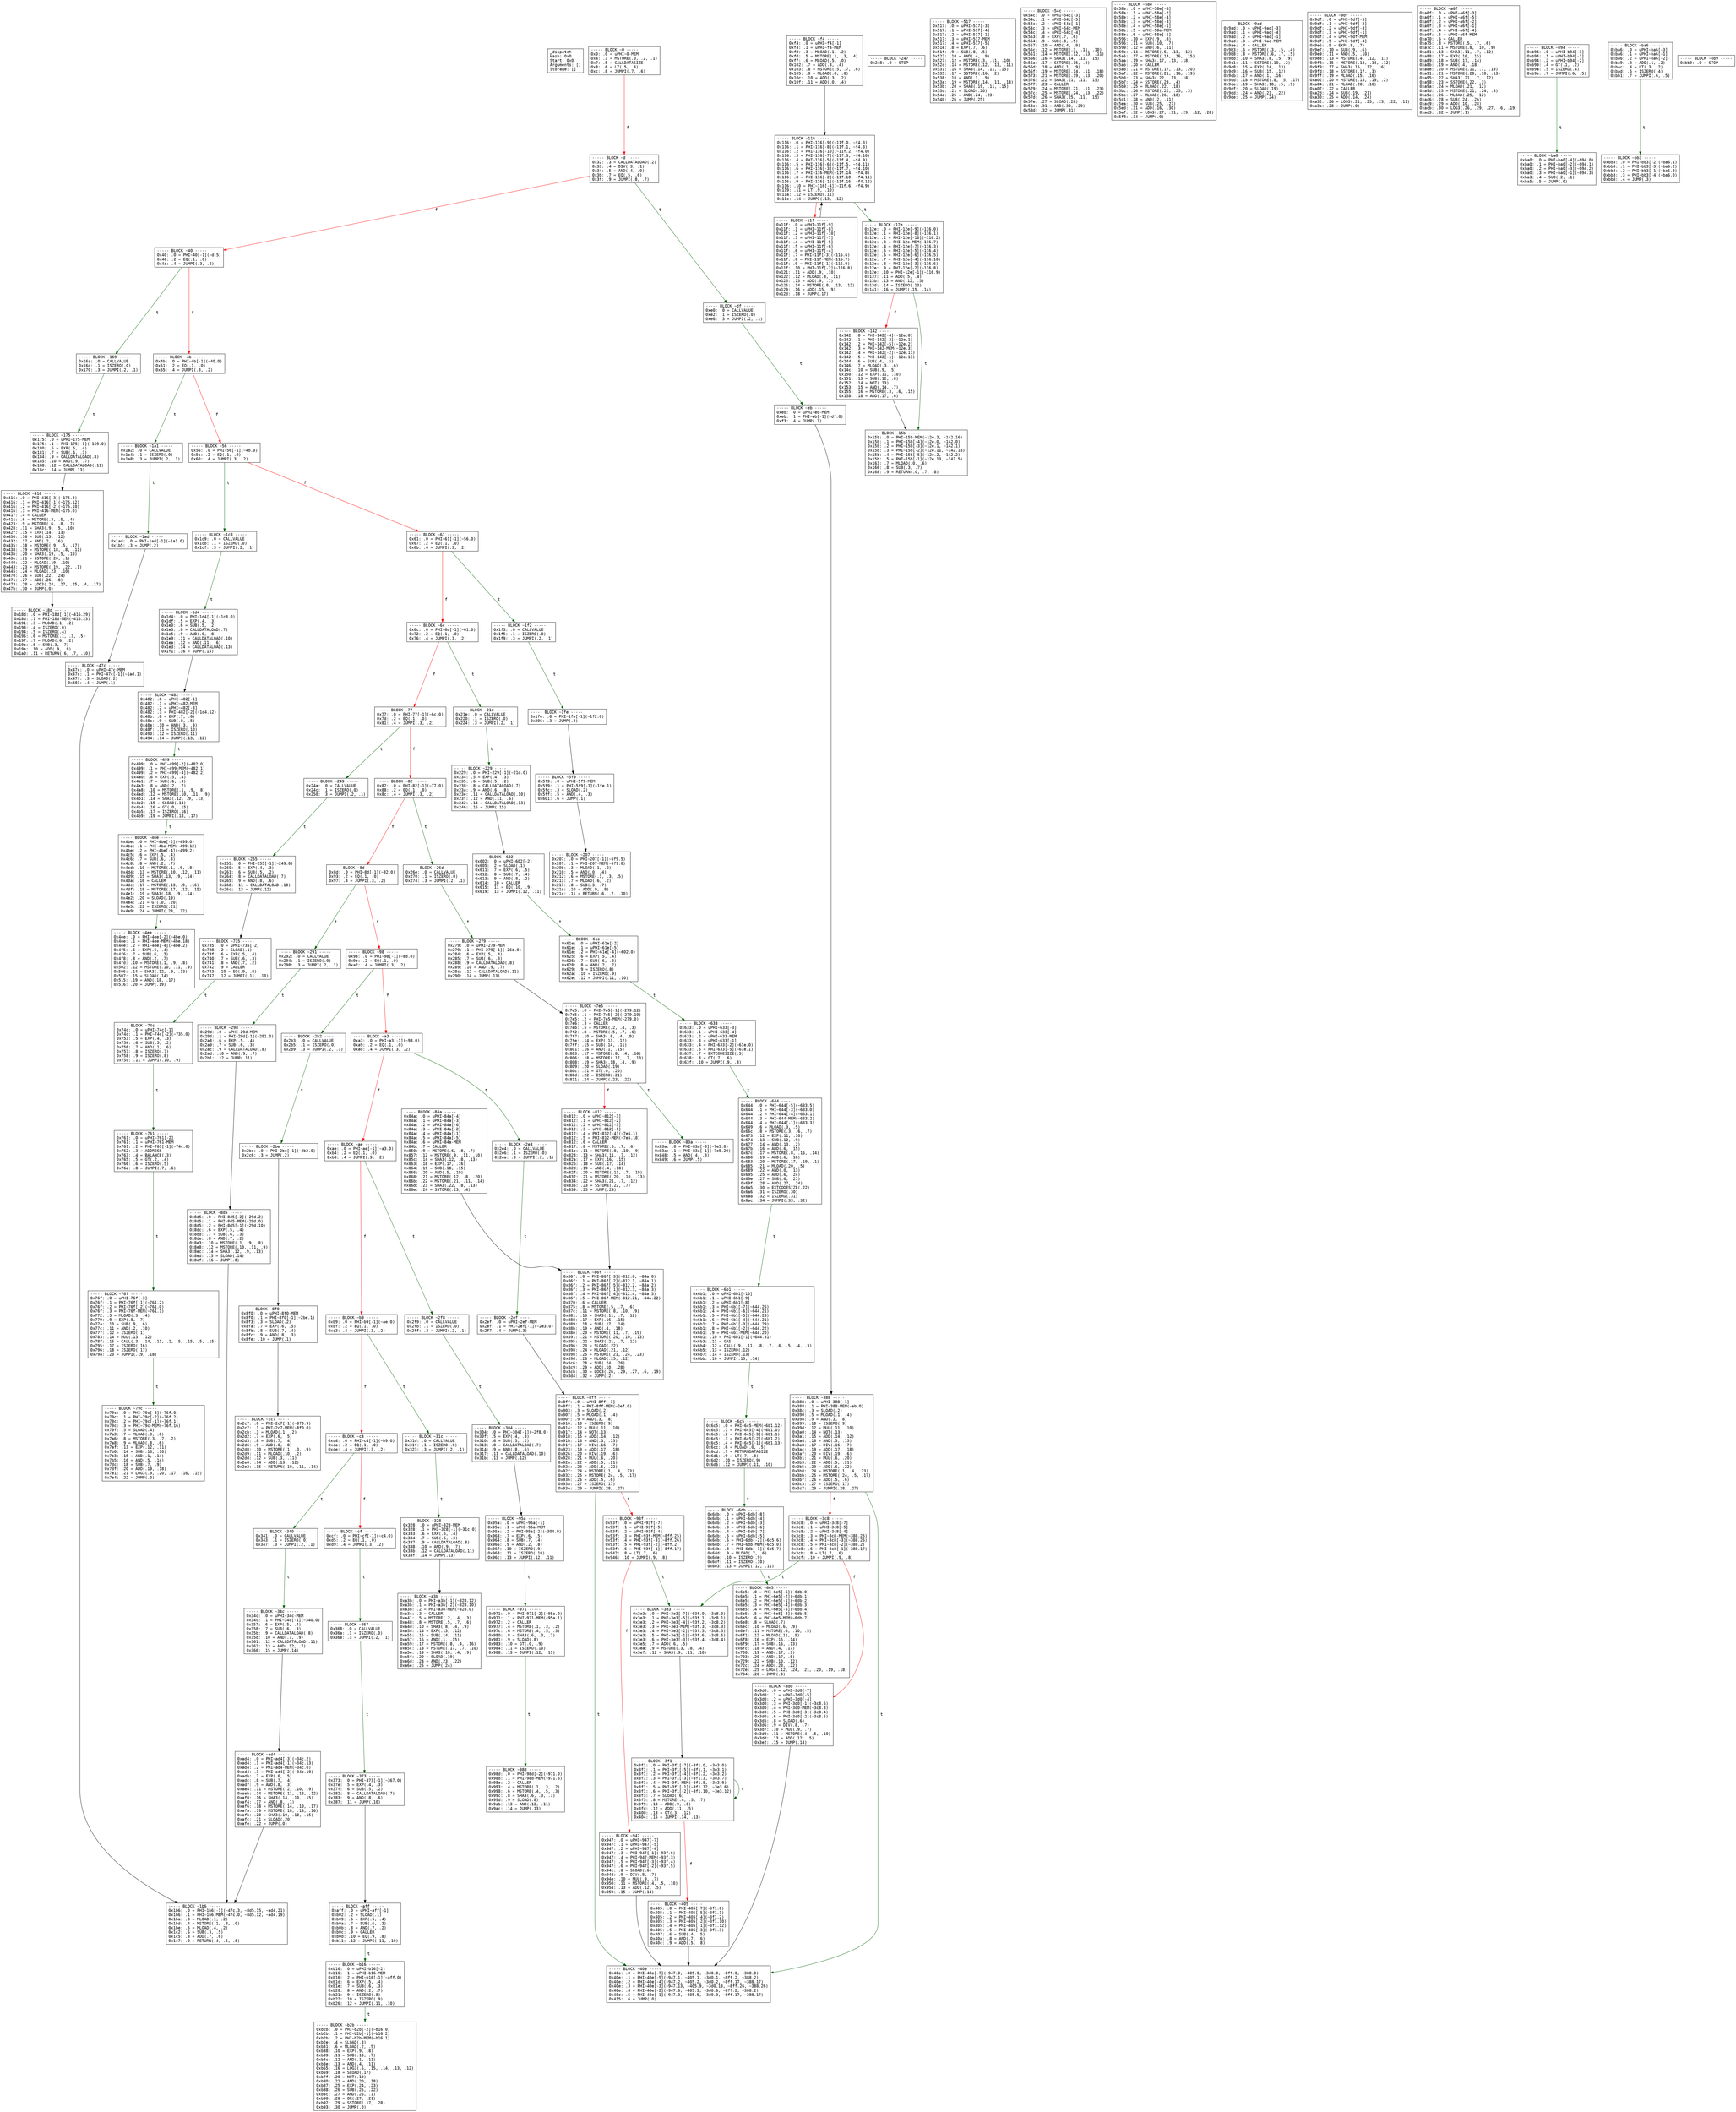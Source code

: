 
digraph G {
graph [fontname = "consolas"];
node  [fontname = "consolas"];
edge  [fontname = "consolas"];
ff [label="{_dispatch\lHash: 0x0\lStart: 0x0\lArguments: []\lStorage: []\l}", shape="record"];
block_0 [label="----- BLOCK ~0 -----\l0x0: .0 = uPHI~0-MEM\l0x4: .3 = MSTORE(.0, .2, .1)\l0x7: .5 = CALLDATASIZE\l0x8: .6 = LT(.5, .4)\l0xc: .8 = JUMPI(.7, .6)\l", shape="record"];
block_d [label="----- BLOCK ~d -----\l0x32: .3 = CALLDATALOAD(.2)\l0x33: .4 = DIV(.3, .1)\l0x34: .5 = AND(.4, .0)\l0x3b: .7 = EQ(.5, .6)\l0x3f: .9 = JUMPI(.8, .7)\l", shape="record"];
block_40 [label="----- BLOCK ~40 -----\l0x40: .0 = PHI~40[-1](~d.5)\l0x46: .2 = EQ(.1, .0)\l0x4a: .4 = JUMPI(.3, .2)\l", shape="record"];
block_4b [label="----- BLOCK ~4b -----\l0x4b: .0 = PHI~4b[-1](~40.0)\l0x51: .2 = EQ(.1, .0)\l0x55: .4 = JUMPI(.3, .2)\l", shape="record"];
block_56 [label="----- BLOCK ~56 -----\l0x56: .0 = PHI~56[-1](~4b.0)\l0x5c: .2 = EQ(.1, .0)\l0x60: .4 = JUMPI(.3, .2)\l", shape="record"];
block_61 [label="----- BLOCK ~61 -----\l0x61: .0 = PHI~61[-1](~56.0)\l0x67: .2 = EQ(.1, .0)\l0x6b: .4 = JUMPI(.3, .2)\l", shape="record"];
block_6c [label="----- BLOCK ~6c -----\l0x6c: .0 = PHI~6c[-1](~61.0)\l0x72: .2 = EQ(.1, .0)\l0x76: .4 = JUMPI(.3, .2)\l", shape="record"];
block_77 [label="----- BLOCK ~77 -----\l0x77: .0 = PHI~77[-1](~6c.0)\l0x7d: .2 = EQ(.1, .0)\l0x81: .4 = JUMPI(.3, .2)\l", shape="record"];
block_82 [label="----- BLOCK ~82 -----\l0x82: .0 = PHI~82[-1](~77.0)\l0x88: .2 = EQ(.1, .0)\l0x8c: .4 = JUMPI(.3, .2)\l", shape="record"];
block_8d [label="----- BLOCK ~8d -----\l0x8d: .0 = PHI~8d[-1](~82.0)\l0x93: .2 = EQ(.1, .0)\l0x97: .4 = JUMPI(.3, .2)\l", shape="record"];
block_98 [label="----- BLOCK ~98 -----\l0x98: .0 = PHI~98[-1](~8d.0)\l0x9e: .2 = EQ(.1, .0)\l0xa2: .4 = JUMPI(.3, .2)\l", shape="record"];
block_a3 [label="----- BLOCK ~a3 -----\l0xa3: .0 = PHI~a3[-1](~98.0)\l0xa9: .2 = EQ(.1, .0)\l0xad: .4 = JUMPI(.3, .2)\l", shape="record"];
block_ae [label="----- BLOCK ~ae -----\l0xae: .0 = PHI~ae[-1](~a3.0)\l0xb4: .2 = EQ(.1, .0)\l0xb8: .4 = JUMPI(.3, .2)\l", shape="record"];
block_b9 [label="----- BLOCK ~b9 -----\l0xb9: .0 = PHI~b9[-1](~ae.0)\l0xbf: .2 = EQ(.1, .0)\l0xc3: .4 = JUMPI(.3, .2)\l", shape="record"];
block_c4 [label="----- BLOCK ~c4 -----\l0xc4: .0 = PHI~c4[-1](~b9.0)\l0xca: .2 = EQ(.1, .0)\l0xce: .4 = JUMPI(.3, .2)\l", shape="record"];
block_cf [label="----- BLOCK ~cf -----\l0xcf: .0 = PHI~cf[-1](~c4.0)\l0xd5: .2 = EQ(.1, .0)\l0xd9: .4 = JUMPI(.3, .2)\l", shape="record"];
block_df [label="----- BLOCK ~df -----\l0xe0: .0 = CALLVALUE\l0xe2: .1 = ISZERO(.0)\l0xe6: .3 = JUMPI(.2, .1)\l", shape="record"];
block_eb [label="----- BLOCK ~eb -----\l0xeb: .0 = uPHI~eb-MEM\l0xeb: .1 = PHI~eb[-1](~df.0)\l0xf3: .4 = JUMP(.3)\l", shape="record"];
block_f4 [label="----- BLOCK ~f4 -----\l0xf4: .0 = uPHI~f4[-1]\l0xf4: .1 = uPHI~f4-MEM\l0xf8: .3 = MLOAD(.1, .2)\l0xfd: .5 = MSTORE(.1, .3, .4)\l0xff: .6 = MLOAD(.5, .0)\l0x102: .7 = ADD(.3, .4)\l0x103: .8 = MSTORE(.5, .7, .6)\l0x105: .9 = MLOAD(.8, .0)\l0x10c: .10 = ADD(.3, .2)\l0x10f: .11 = ADD(.0, .4)\l", shape="record"];
block_116 [label="----- BLOCK ~116 -----\l0x116: .0 = PHI~116[-9](~11f.0, ~f4.3)\l0x116: .1 = PHI~116[-8](~11f.1, ~f4.3)\l0x116: .2 = PHI~116[-10](~11f.2, ~f4.0)\l0x116: .3 = PHI~116[-7](~11f.3, ~f4.10)\l0x116: .4 = PHI~116[-5](~11f.4, ~f4.9)\l0x116: .5 = PHI~116[-6](~11f.5, ~f4.11)\l0x116: .6 = PHI~116[-3](~11f.7, ~f4.10)\l0x116: .7 = PHI~116-MEM(~11f.14, ~f4.8)\l0x116: .8 = PHI~116[-2](~11f.10, ~f4.11)\l0x116: .9 = PHI~116[-1](~11f.16, ~f4.12)\l0x116: .10 = PHI~116[-4](~11f.6, ~f4.9)\l0x119: .11 = LT(.9, .10)\l0x11a: .12 = ISZERO(.11)\l0x11e: .14 = JUMPI(.13, .12)\l", shape="record"];
block_11f [label="----- BLOCK ~11f -----\l0x11f: .0 = uPHI~11f[-9]\l0x11f: .1 = uPHI~11f[-8]\l0x11f: .2 = uPHI~11f[-10]\l0x11f: .3 = uPHI~11f[-7]\l0x11f: .4 = uPHI~11f[-5]\l0x11f: .5 = uPHI~11f[-6]\l0x11f: .6 = uPHI~11f[-4]\l0x11f: .7 = PHI~11f[-3](~116.6)\l0x11f: .8 = PHI~11f-MEM(~116.7)\l0x11f: .9 = PHI~11f[-1](~116.9)\l0x11f: .10 = PHI~11f[-2](~116.8)\l0x121: .11 = ADD(.9, .10)\l0x122: .12 = MLOAD(.8, .11)\l0x125: .13 = ADD(.9, .7)\l0x126: .14 = MSTORE(.8, .13, .12)\l0x129: .16 = ADD(.15, .9)\l0x12d: .18 = JUMP(.17)\l", shape="record"];
block_12e [label="----- BLOCK ~12e -----\l0x12e: .0 = PHI~12e[-9](~116.0)\l0x12e: .1 = PHI~12e[-8](~116.1)\l0x12e: .2 = PHI~12e[-10](~116.2)\l0x12e: .3 = PHI~12e-MEM(~116.7)\l0x12e: .4 = PHI~12e[-7](~116.3)\l0x12e: .5 = PHI~12e[-5](~116.4)\l0x12e: .6 = PHI~12e[-6](~116.5)\l0x12e: .7 = PHI~12e[-4](~116.10)\l0x12e: .8 = PHI~12e[-3](~116.6)\l0x12e: .9 = PHI~12e[-2](~116.8)\l0x12e: .10 = PHI~12e[-1](~116.9)\l0x137: .11 = ADD(.5, .4)\l0x13b: .13 = AND(.12, .5)\l0x13d: .14 = ISZERO(.13)\l0x141: .16 = JUMPI(.15, .14)\l", shape="record"];
block_142 [label="----- BLOCK ~142 -----\l0x142: .0 = PHI~142[-4](~12e.0)\l0x142: .1 = PHI~142[-3](~12e.1)\l0x142: .2 = PHI~142[-5](~12e.2)\l0x142: .3 = PHI~142-MEM(~12e.3)\l0x142: .4 = PHI~142[-2](~12e.11)\l0x142: .5 = PHI~142[-1](~12e.13)\l0x144: .6 = SUB(.4, .5)\l0x146: .7 = MLOAD(.3, .6)\l0x14c: .10 = SUB(.9, .5)\l0x150: .12 = EXP(.11, .10)\l0x151: .13 = SUB(.12, .8)\l0x152: .14 = NOT(.13)\l0x153: .15 = AND(.14, .7)\l0x155: .16 = MSTORE(.3, .6, .15)\l0x158: .18 = ADD(.17, .6)\l", shape="record"];
block_15b [label="----- BLOCK ~15b -----\l0x15b: .0 = PHI~15b-MEM(~12e.3, ~142.16)\l0x15b: .1 = PHI~15b[-4](~12e.0, ~142.0)\l0x15b: .2 = PHI~15b[-3](~12e.1, ~142.1)\l0x15b: .3 = PHI~15b[-2](~12e.11, ~142.18)\l0x15b: .4 = PHI~15b[-5](~12e.2, ~142.2)\l0x15b: .5 = PHI~15b[-1](~12e.13, ~142.5)\l0x163: .7 = MLOAD(.0, .6)\l0x166: .8 = SUB(.3, .7)\l0x168: .9 = RETURN(.0, .7, .8)\l", shape="record"];
block_169 [label="----- BLOCK ~169 -----\l0x16a: .0 = CALLVALUE\l0x16c: .1 = ISZERO(.0)\l0x170: .3 = JUMPI(.2, .1)\l", shape="record"];
block_175 [label="----- BLOCK ~175 -----\l0x175: .0 = uPHI~175-MEM\l0x175: .1 = PHI~175[-1](~169.0)\l0x180: .6 = EXP(.5, .4)\l0x181: .7 = SUB(.6, .3)\l0x184: .9 = CALLDATALOAD(.8)\l0x185: .10 = AND(.9, .7)\l0x188: .12 = CALLDATALOAD(.11)\l0x18c: .14 = JUMP(.13)\l", shape="record"];
block_18d [label="----- BLOCK ~18d -----\l0x18d: .0 = PHI~18d[-1](~416.29)\l0x18d: .1 = PHI~18d-MEM(~416.23)\l0x191: .3 = MLOAD(.1, .2)\l0x193: .4 = ISZERO(.0)\l0x194: .5 = ISZERO(.4)\l0x196: .6 = MSTORE(.1, .3, .5)\l0x197: .7 = MLOAD(.6, .2)\l0x19b: .8 = SUB(.3, .7)\l0x19e: .10 = ADD(.9, .8)\l0x1a0: .11 = RETURN(.6, .7, .10)\l", shape="record"];
block_1a1 [label="----- BLOCK ~1a1 -----\l0x1a2: .0 = CALLVALUE\l0x1a4: .1 = ISZERO(.0)\l0x1a8: .3 = JUMPI(.2, .1)\l", shape="record"];
block_1ad [label="----- BLOCK ~1ad -----\l0x1ad: .0 = PHI~1ad[-1](~1a1.0)\l0x1b5: .3 = JUMP(.2)\l", shape="record"];
block_1b6 [label="----- BLOCK ~1b6 -----\l0x1b6: .0 = PHI~1b6[-1](~47c.3, ~8d5.15, ~ad4.21)\l0x1b6: .1 = PHI~1b6-MEM(~47c.0, ~8d5.12, ~ad4.19)\l0x1ba: .3 = MLOAD(.1, .2)\l0x1bd: .4 = MSTORE(.1, .3, .0)\l0x1be: .5 = MLOAD(.4, .2)\l0x1c2: .6 = SUB(.3, .5)\l0x1c5: .8 = ADD(.7, .6)\l0x1c7: .9 = RETURN(.4, .5, .8)\l", shape="record"];
block_1c8 [label="----- BLOCK ~1c8 -----\l0x1c9: .0 = CALLVALUE\l0x1cb: .1 = ISZERO(.0)\l0x1cf: .3 = JUMPI(.2, .1)\l", shape="record"];
block_1d4 [label="----- BLOCK ~1d4 -----\l0x1d4: .0 = PHI~1d4[-1](~1c8.0)\l0x1df: .5 = EXP(.4, .3)\l0x1e0: .6 = SUB(.5, .2)\l0x1e3: .8 = CALLDATALOAD(.7)\l0x1e5: .9 = AND(.6, .8)\l0x1e9: .11 = CALLDATALOAD(.10)\l0x1ea: .12 = AND(.11, .6)\l0x1ed: .14 = CALLDATALOAD(.13)\l0x1f1: .16 = JUMP(.15)\l", shape="record"];
block_1f2 [label="----- BLOCK ~1f2 -----\l0x1f3: .0 = CALLVALUE\l0x1f5: .1 = ISZERO(.0)\l0x1f9: .3 = JUMPI(.2, .1)\l", shape="record"];
block_1fe [label="----- BLOCK ~1fe -----\l0x1fe: .0 = PHI~1fe[-1](~1f2.0)\l0x206: .3 = JUMP(.2)\l", shape="record"];
block_207 [label="----- BLOCK ~207 -----\l0x207: .0 = PHI~207[-1](~5f9.5)\l0x207: .1 = PHI~207-MEM(~5f9.0)\l0x20b: .3 = MLOAD(.1, .2)\l0x210: .5 = AND(.0, .4)\l0x212: .6 = MSTORE(.1, .3, .5)\l0x213: .7 = MLOAD(.6, .2)\l0x217: .8 = SUB(.3, .7)\l0x21a: .10 = ADD(.9, .8)\l0x21c: .11 = RETURN(.6, .7, .10)\l", shape="record"];
block_21d [label="----- BLOCK ~21d -----\l0x21e: .0 = CALLVALUE\l0x220: .1 = ISZERO(.0)\l0x224: .3 = JUMPI(.2, .1)\l", shape="record"];
block_229 [label="----- BLOCK ~229 -----\l0x229: .0 = PHI~229[-1](~21d.0)\l0x234: .5 = EXP(.4, .3)\l0x235: .6 = SUB(.5, .2)\l0x238: .8 = CALLDATALOAD(.7)\l0x23a: .9 = AND(.6, .8)\l0x23e: .11 = CALLDATALOAD(.10)\l0x23f: .12 = AND(.11, .6)\l0x242: .14 = CALLDATALOAD(.13)\l0x246: .16 = JUMP(.15)\l", shape="record"];
block_247 [label="----- BLOCK ~247 -----\l0x248: .0 = STOP\l", shape="record"];
block_249 [label="----- BLOCK ~249 -----\l0x24a: .0 = CALLVALUE\l0x24c: .1 = ISZERO(.0)\l0x250: .3 = JUMPI(.2, .1)\l", shape="record"];
block_255 [label="----- BLOCK ~255 -----\l0x255: .0 = PHI~255[-1](~249.0)\l0x260: .5 = EXP(.4, .3)\l0x261: .6 = SUB(.5, .2)\l0x264: .8 = CALLDATALOAD(.7)\l0x265: .9 = AND(.8, .6)\l0x268: .11 = CALLDATALOAD(.10)\l0x26c: .13 = JUMP(.12)\l", shape="record"];
block_26d [label="----- BLOCK ~26d -----\l0x26e: .0 = CALLVALUE\l0x270: .1 = ISZERO(.0)\l0x274: .3 = JUMPI(.2, .1)\l", shape="record"];
block_279 [label="----- BLOCK ~279 -----\l0x279: .0 = uPHI~279-MEM\l0x279: .1 = PHI~279[-1](~26d.0)\l0x284: .6 = EXP(.5, .4)\l0x285: .7 = SUB(.6, .3)\l0x288: .9 = CALLDATALOAD(.8)\l0x289: .10 = AND(.9, .7)\l0x28c: .12 = CALLDATALOAD(.11)\l0x290: .14 = JUMP(.13)\l", shape="record"];
block_291 [label="----- BLOCK ~291 -----\l0x292: .0 = CALLVALUE\l0x294: .1 = ISZERO(.0)\l0x298: .3 = JUMPI(.2, .1)\l", shape="record"];
block_29d [label="----- BLOCK ~29d -----\l0x29d: .0 = uPHI~29d-MEM\l0x29d: .1 = PHI~29d[-1](~291.0)\l0x2a8: .6 = EXP(.5, .4)\l0x2a9: .7 = SUB(.6, .3)\l0x2ac: .9 = CALLDATALOAD(.8)\l0x2ad: .10 = AND(.9, .7)\l0x2b1: .12 = JUMP(.11)\l", shape="record"];
block_2b2 [label="----- BLOCK ~2b2 -----\l0x2b3: .0 = CALLVALUE\l0x2b5: .1 = ISZERO(.0)\l0x2b9: .3 = JUMPI(.2, .1)\l", shape="record"];
block_2be [label="----- BLOCK ~2be -----\l0x2be: .0 = PHI~2be[-1](~2b2.0)\l0x2c6: .3 = JUMP(.2)\l", shape="record"];
block_2c7 [label="----- BLOCK ~2c7 -----\l0x2c7: .0 = PHI~2c7[-1](~8f0.9)\l0x2c7: .1 = PHI~2c7-MEM(~8f0.0)\l0x2cb: .3 = MLOAD(.1, .2)\l0x2d2: .7 = EXP(.6, .5)\l0x2d3: .8 = SUB(.7, .4)\l0x2d6: .9 = AND(.0, .8)\l0x2d8: .10 = MSTORE(.1, .3, .9)\l0x2d9: .11 = MLOAD(.10, .2)\l0x2dd: .12 = SUB(.3, .11)\l0x2e0: .14 = ADD(.13, .12)\l0x2e2: .15 = RETURN(.10, .11, .14)\l", shape="record"];
block_2e3 [label="----- BLOCK ~2e3 -----\l0x2e4: .0 = CALLVALUE\l0x2e6: .1 = ISZERO(.0)\l0x2ea: .3 = JUMPI(.2, .1)\l", shape="record"];
block_2ef [label="----- BLOCK ~2ef -----\l0x2ef: .0 = uPHI~2ef-MEM\l0x2ef: .1 = PHI~2ef[-1](~2e3.0)\l0x2f7: .4 = JUMP(.3)\l", shape="record"];
block_2f8 [label="----- BLOCK ~2f8 -----\l0x2f9: .0 = CALLVALUE\l0x2fb: .1 = ISZERO(.0)\l0x2ff: .3 = JUMPI(.2, .1)\l", shape="record"];
block_304 [label="----- BLOCK ~304 -----\l0x304: .0 = PHI~304[-1](~2f8.0)\l0x30f: .5 = EXP(.4, .3)\l0x310: .6 = SUB(.5, .2)\l0x313: .8 = CALLDATALOAD(.7)\l0x314: .9 = AND(.8, .6)\l0x317: .11 = CALLDATALOAD(.10)\l0x31b: .13 = JUMP(.12)\l", shape="record"];
block_31c [label="----- BLOCK ~31c -----\l0x31d: .0 = CALLVALUE\l0x31f: .1 = ISZERO(.0)\l0x323: .3 = JUMPI(.2, .1)\l", shape="record"];
block_328 [label="----- BLOCK ~328 -----\l0x328: .0 = uPHI~328-MEM\l0x328: .1 = PHI~328[-1](~31c.0)\l0x333: .6 = EXP(.5, .4)\l0x334: .7 = SUB(.6, .3)\l0x337: .9 = CALLDATALOAD(.8)\l0x338: .10 = AND(.9, .7)\l0x33b: .12 = CALLDATALOAD(.11)\l0x33f: .14 = JUMP(.13)\l", shape="record"];
block_340 [label="----- BLOCK ~340 -----\l0x341: .0 = CALLVALUE\l0x343: .1 = ISZERO(.0)\l0x347: .3 = JUMPI(.2, .1)\l", shape="record"];
block_34c [label="----- BLOCK ~34c -----\l0x34c: .0 = uPHI~34c-MEM\l0x34c: .1 = PHI~34c[-1](~340.0)\l0x357: .6 = EXP(.5, .4)\l0x358: .7 = SUB(.6, .3)\l0x35b: .9 = CALLDATALOAD(.8)\l0x35d: .10 = AND(.7, .9)\l0x361: .12 = CALLDATALOAD(.11)\l0x362: .13 = AND(.12, .7)\l0x366: .15 = JUMP(.14)\l", shape="record"];
block_367 [label="----- BLOCK ~367 -----\l0x368: .0 = CALLVALUE\l0x36a: .1 = ISZERO(.0)\l0x36e: .3 = JUMPI(.2, .1)\l", shape="record"];
block_373 [label="----- BLOCK ~373 -----\l0x373: .0 = PHI~373[-1](~367.0)\l0x37e: .5 = EXP(.4, .3)\l0x37f: .6 = SUB(.5, .2)\l0x382: .8 = CALLDATALOAD(.7)\l0x383: .9 = AND(.8, .6)\l0x387: .11 = JUMP(.10)\l", shape="record"];
block_388 [label="----- BLOCK ~388 -----\l0x388: .0 = uPHI~388[-1]\l0x388: .1 = PHI~388-MEM(~eb.0)\l0x38c: .3 = SLOAD(.2)\l0x390: .5 = MLOAD(.1, .4)\l0x398: .9 = AND(.3, .8)\l0x399: .10 = ISZERO(.9)\l0x39d: .12 = MUL(.11, .10)\l0x3a0: .14 = NOT(.13)\l0x3a1: .15 = ADD(.14, .12)\l0x3a4: .16 = AND(.3, .15)\l0x3a8: .17 = DIV(.16, .7)\l0x3ac: .19 = ADD(.17, .18)\l0x3af: .20 = DIV(.19, .6)\l0x3b1: .21 = MUL(.6, .20)\l0x3b3: .22 = ADD(.5, .21)\l0x3b5: .23 = ADD(.6, .22)\l0x3b8: .24 = MSTORE(.1, .4, .23)\l0x3bb: .25 = MSTORE(.24, .5, .17)\l0x3bf: .26 = ADD(.5, .6)\l0x3c3: .27 = ISZERO(.17)\l0x3c7: .29 = JUMPI(.28, .27)\l", shape="record"];
block_3c8 [label="----- BLOCK ~3c8 -----\l0x3c8: .0 = uPHI~3c8[-7]\l0x3c8: .1 = uPHI~3c8[-5]\l0x3c8: .2 = uPHI~3c8[-4]\l0x3c8: .3 = PHI~3c8-MEM(~388.25)\l0x3c8: .4 = PHI~3c8[-3](~388.26)\l0x3c8: .5 = PHI~3c8[-2](~388.2)\l0x3c8: .6 = PHI~3c8[-1](~388.17)\l0x3cb: .8 = LT(.7, .6)\l0x3cf: .10 = JUMPI(.9, .8)\l", shape="record"];
block_3d0 [label="----- BLOCK ~3d0 -----\l0x3d0: .0 = uPHI~3d0[-7]\l0x3d0: .1 = uPHI~3d0[-5]\l0x3d0: .2 = uPHI~3d0[-4]\l0x3d0: .3 = PHI~3d0[-1](~3c8.6)\l0x3d0: .4 = PHI~3d0-MEM(~3c8.3)\l0x3d0: .5 = PHI~3d0[-3](~3c8.4)\l0x3d0: .6 = PHI~3d0[-2](~3c8.5)\l0x3d5: .8 = SLOAD(.6)\l0x3d6: .9 = DIV(.8, .7)\l0x3d7: .10 = MUL(.9, .7)\l0x3d9: .11 = MSTORE(.4, .5, .10)\l0x3dd: .13 = ADD(.12, .5)\l0x3e2: .15 = JUMP(.14)\l", shape="record"];
block_3e3 [label="----- BLOCK ~3e3 -----\l0x3e3: .0 = PHI~3e3[-7](~93f.0, ~3c8.0)\l0x3e3: .1 = PHI~3e3[-5](~93f.1, ~3c8.1)\l0x3e3: .2 = PHI~3e3[-4](~93f.2, ~3c8.2)\l0x3e3: .3 = PHI~3e3-MEM(~93f.3, ~3c8.3)\l0x3e3: .4 = PHI~3e3[-2](~93f.5, ~3c8.5)\l0x3e3: .5 = PHI~3e3[-1](~93f.6, ~3c8.6)\l0x3e3: .6 = PHI~3e3[-3](~93f.4, ~3c8.4)\l0x3e5: .7 = ADD(.6, .5)\l0x3ea: .9 = MSTORE(.3, .8, .4)\l0x3ef: .12 = SHA3(.9, .11, .10)\l", shape="record"];
block_3f1 [label="----- BLOCK ~3f1 -----\l0x3f1: .0 = PHI~3f1[-7](~3f1.0, ~3e3.0)\l0x3f1: .1 = PHI~3f1[-5](~3f1.1, ~3e3.1)\l0x3f1: .2 = PHI~3f1[-4](~3f1.2, ~3e3.2)\l0x3f1: .3 = PHI~3f1[-3](~3f1.3, ~3e3.7)\l0x3f1: .4 = PHI~3f1-MEM(~3f1.8, ~3e3.9)\l0x3f1: .5 = PHI~3f1[-1](~3f1.12, ~3e3.6)\l0x3f1: .6 = PHI~3f1[-2](~3f1.10, ~3e3.12)\l0x3f3: .7 = SLOAD(.6)\l0x3f5: .8 = MSTORE(.4, .5, .7)\l0x3f9: .10 = ADD(.9, .6)\l0x3fd: .12 = ADD(.11, .5)\l0x400: .13 = GT(.3, .12)\l0x404: .15 = JUMPI(.14, .13)\l", shape="record"];
block_405 [label="----- BLOCK ~405 -----\l0x405: .0 = PHI~405[-7](~3f1.0)\l0x405: .1 = PHI~405[-5](~3f1.1)\l0x405: .2 = PHI~405[-4](~3f1.2)\l0x405: .3 = PHI~405[-2](~3f1.10)\l0x405: .4 = PHI~405[-1](~3f1.12)\l0x405: .5 = PHI~405[-3](~3f1.3)\l0x407: .6 = SUB(.4, .5)\l0x40a: .8 = AND(.7, .6)\l0x40c: .9 = ADD(.5, .8)\l", shape="record"];
block_40e [label="----- BLOCK ~40e -----\l0x40e: .0 = PHI~40e[-7](~947.0, ~405.0, ~3d0.0, ~8ff.0, ~388.0)\l0x40e: .1 = PHI~40e[-5](~947.1, ~405.1, ~3d0.1, ~8ff.2, ~388.2)\l0x40e: .2 = PHI~40e[-4](~947.2, ~405.2, ~3d0.2, ~8ff.17, ~388.17)\l0x40e: .3 = PHI~40e[-3](~947.13, ~405.9, ~3d0.13, ~8ff.26, ~388.26)\l0x40e: .4 = PHI~40e[-2](~947.6, ~405.3, ~3d0.6, ~8ff.2, ~388.2)\l0x40e: .5 = PHI~40e[-1](~947.3, ~405.5, ~3d0.3, ~8ff.17, ~388.17)\l0x415: .6 = JUMP(.0)\l", shape="record"];
block_416 [label="----- BLOCK ~416 -----\l0x416: .0 = PHI~416[-3](~175.2)\l0x416: .1 = PHI~416[-1](~175.12)\l0x416: .2 = PHI~416[-2](~175.10)\l0x416: .3 = PHI~416-MEM(~175.0)\l0x417: .4 = CALLER\l0x41c: .6 = MSTORE(.3, .5, .4)\l0x423: .9 = MSTORE(.6, .8, .7)\l0x428: .11 = SHA3(.9, .5, .10)\l0x42f: .15 = EXP(.14, .13)\l0x430: .16 = SUB(.15, .12)\l0x432: .17 = AND(.2, .16)\l0x435: .18 = MSTORE(.9, .5, .17)\l0x438: .19 = MSTORE(.18, .8, .11)\l0x43b: .20 = SHA3(.19, .5, .10)\l0x43e: .21 = SSTORE(.20, .1)\l0x440: .22 = MLOAD(.19, .10)\l0x443: .23 = MSTORE(.19, .22, .1)\l0x445: .24 = MLOAD(.23, .10)\l0x470: .26 = SUB(.22, .24)\l0x471: .27 = ADD(.26, .8)\l0x473: .28 = LOG3(.24, .27, .25, .4, .17)\l0x47b: .30 = JUMP(.0)\l", shape="record"];
block_47c [label="----- BLOCK ~47c -----\l0x47c: .0 = uPHI~47c-MEM\l0x47c: .1 = PHI~47c[-1](~1ad.1)\l0x47f: .3 = SLOAD(.2)\l0x481: .4 = JUMP(.1)\l", shape="record"];
block_482 [label="----- BLOCK ~482 -----\l0x482: .0 = uPHI~482[-1]\l0x482: .1 = uPHI~482-MEM\l0x482: .2 = uPHI~482[-3]\l0x482: .3 = PHI~482[-2](~1d4.12)\l0x48b: .8 = EXP(.7, .6)\l0x48c: .9 = SUB(.8, .5)\l0x48e: .10 = AND(.3, .9)\l0x48f: .11 = ISZERO(.10)\l0x490: .12 = ISZERO(.11)\l0x494: .14 = JUMPI(.13, .12)\l", shape="record"];
block_499 [label="----- BLOCK ~499 -----\l0x499: .0 = PHI~499[-2](~482.0)\l0x499: .1 = PHI~499-MEM(~482.1)\l0x499: .2 = PHI~499[-4](~482.2)\l0x4a0: .6 = EXP(.5, .4)\l0x4a1: .7 = SUB(.6, .3)\l0x4a3: .8 = AND(.2, .7)\l0x4a8: .10 = MSTORE(.1, .9, .8)\l0x4ad: .12 = MSTORE(.10, .11, .9)\l0x4b1: .14 = SHA3(.12, .9, .13)\l0x4b2: .15 = SLOAD(.14)\l0x4b4: .16 = GT(.0, .15)\l0x4b5: .17 = ISZERO(.16)\l0x4b9: .19 = JUMPI(.18, .17)\l", shape="record"];
block_4be [label="----- BLOCK ~4be -----\l0x4be: .0 = PHI~4be[-2](~499.0)\l0x4be: .1 = PHI~4be-MEM(~499.12)\l0x4be: .2 = PHI~4be[-4](~499.2)\l0x4c5: .6 = EXP(.5, .4)\l0x4c6: .7 = SUB(.6, .3)\l0x4c8: .8 = AND(.2, .7)\l0x4cd: .10 = MSTORE(.1, .9, .8)\l0x4d4: .13 = MSTORE(.10, .12, .11)\l0x4d9: .15 = SHA3(.13, .9, .14)\l0x4da: .16 = CALLER\l0x4dc: .17 = MSTORE(.13, .9, .16)\l0x4df: .18 = MSTORE(.17, .12, .15)\l0x4e1: .19 = SHA3(.18, .9, .14)\l0x4e2: .20 = SLOAD(.19)\l0x4e4: .21 = GT(.0, .20)\l0x4e5: .22 = ISZERO(.21)\l0x4e9: .24 = JUMPI(.23, .22)\l", shape="record"];
block_4ee [label="----- BLOCK ~4ee -----\l0x4ee: .0 = PHI~4ee[-2](~4be.0)\l0x4ee: .1 = PHI~4ee-MEM(~4be.18)\l0x4ee: .2 = PHI~4ee[-4](~4be.2)\l0x4f5: .6 = EXP(.5, .4)\l0x4f6: .7 = SUB(.6, .3)\l0x4f8: .8 = AND(.2, .7)\l0x4fd: .10 = MSTORE(.1, .9, .8)\l0x502: .12 = MSTORE(.10, .11, .9)\l0x506: .14 = SHA3(.12, .9, .13)\l0x507: .15 = SLOAD(.14)\l0x515: .19 = AND(.18, .17)\l0x516: .20 = JUMP(.19)\l", shape="record"];
block_517 [label="----- BLOCK ~517 -----\l0x517: .0 = uPHI~517[-3]\l0x517: .1 = uPHI~517[-4]\l0x517: .2 = uPHI~517[-1]\l0x517: .3 = uPHI~517-MEM\l0x517: .4 = uPHI~517[-5]\l0x51e: .8 = EXP(.7, .6)\l0x51f: .9 = SUB(.8, .5)\l0x522: .10 = AND(.4, .9)\l0x527: .12 = MSTORE(.3, .11, .10)\l0x52c: .14 = MSTORE(.12, .13, .11)\l0x531: .16 = SHA3(.14, .11, .15)\l0x535: .17 = SSTORE(.16, .2)\l0x538: .18 = AND(.1, .9)\l0x53a: .19 = MSTORE(.14, .11, .18)\l0x53b: .20 = SHA3(.19, .11, .15)\l0x53c: .21 = SLOAD(.20)\l0x54a: .25 = AND(.24, .23)\l0x54b: .26 = JUMP(.25)\l", shape="record"];
block_54c [label="----- BLOCK ~54c -----\l0x54c: .0 = uPHI~54c[-3]\l0x54c: .1 = uPHI~54c[-5]\l0x54c: .2 = uPHI~54c[-1]\l0x54c: .3 = uPHI~54c-MEM\l0x54c: .4 = uPHI~54c[-4]\l0x553: .8 = EXP(.7, .6)\l0x554: .9 = SUB(.8, .5)\l0x557: .10 = AND(.4, .9)\l0x55c: .12 = MSTORE(.3, .11, .10)\l0x561: .14 = MSTORE(.12, .13, .11)\l0x566: .16 = SHA3(.14, .11, .15)\l0x56a: .17 = SSTORE(.16, .2)\l0x56d: .18 = AND(.1, .9)\l0x56f: .19 = MSTORE(.14, .11, .18)\l0x573: .21 = MSTORE(.19, .13, .20)\l0x576: .22 = SHA3(.21, .11, .15)\l0x577: .23 = CALLER\l0x579: .24 = MSTORE(.21, .11, .23)\l0x57c: .25 = MSTORE(.24, .13, .22)\l0x57d: .26 = SHA3(.25, .11, .15)\l0x57e: .27 = SLOAD(.26)\l0x58c: .31 = AND(.30, .29)\l0x58d: .32 = JUMP(.31)\l", shape="record"];
block_58e [label="----- BLOCK ~58e -----\l0x58e: .0 = uPHI~58e[-6]\l0x58e: .1 = uPHI~58e[-2]\l0x58e: .2 = uPHI~58e[-4]\l0x58e: .3 = uPHI~58e[-3]\l0x58e: .4 = uPHI~58e[-1]\l0x58e: .5 = uPHI~58e-MEM\l0x58e: .6 = uPHI~58e[-5]\l0x595: .10 = EXP(.9, .8)\l0x596: .11 = SUB(.10, .7)\l0x599: .12 = AND(.6, .11)\l0x59e: .14 = MSTORE(.5, .13, .12)\l0x5a5: .17 = MSTORE(.14, .16, .15)\l0x5aa: .19 = SHA3(.17, .13, .18)\l0x5ab: .20 = CALLER\l0x5ad: .21 = MSTORE(.17, .13, .20)\l0x5af: .22 = MSTORE(.21, .16, .19)\l0x5b3: .23 = SHA3(.22, .13, .18)\l0x5b7: .24 = SSTORE(.23, .4)\l0x5b9: .25 = MLOAD(.22, .18)\l0x5bc: .26 = MSTORE(.22, .25, .3)\l0x5be: .27 = MLOAD(.26, .18)\l0x5c1: .28 = AND(.2, .11)\l0x5ea: .30 = SUB(.25, .27)\l0x5ed: .31 = ADD(.16, .30)\l0x5ef: .32 = LOG3(.27, .31, .29, .12, .28)\l0x5f8: .34 = JUMP(.0)\l", shape="record"];
block_5f9 [label="----- BLOCK ~5f9 -----\l0x5f9: .0 = uPHI~5f9-MEM\l0x5f9: .1 = PHI~5f9[-1](~1fe.1)\l0x5fc: .3 = SLOAD(.2)\l0x5ff: .5 = AND(.4, .3)\l0x601: .6 = JUMP(.1)\l", shape="record"];
block_602 [label="----- BLOCK ~602 -----\l0x602: .0 = uPHI~602[-2]\l0x605: .2 = SLOAD(.1)\l0x611: .7 = EXP(.6, .5)\l0x612: .8 = SUB(.7, .4)\l0x613: .9 = AND(.8, .2)\l0x614: .10 = CALLER\l0x615: .11 = EQ(.10, .9)\l0x619: .13 = JUMPI(.12, .11)\l", shape="record"];
block_61e [label="----- BLOCK ~61e -----\l0x61e: .0 = uPHI~61e[-2]\l0x61e: .1 = uPHI~61e[-5]\l0x61e: .2 = PHI~61e[-4](~602.0)\l0x625: .6 = EXP(.5, .4)\l0x626: .7 = SUB(.6, .3)\l0x628: .8 = AND(.2, .7)\l0x629: .9 = ISZERO(.8)\l0x62a: .10 = ISZERO(.9)\l0x62e: .12 = JUMPI(.11, .10)\l", shape="record"];
block_633 [label="----- BLOCK ~633 -----\l0x633: .0 = uPHI~633[-3]\l0x633: .1 = uPHI~633[-4]\l0x633: .2 = uPHI~633-MEM\l0x633: .3 = uPHI~633[-1]\l0x633: .4 = PHI~633[-2](~61e.0)\l0x633: .5 = PHI~633[-5](~61e.1)\l0x637: .7 = EXTCODESIZE(.5)\l0x638: .8 = GT(.7, .6)\l0x63f: .10 = JUMPI(.9, .8)\l", shape="record"];
block_644 [label="----- BLOCK ~644 -----\l0x644: .0 = PHI~644[-5](~633.5)\l0x644: .1 = PHI~644[-3](~633.0)\l0x644: .2 = PHI~644[-4](~633.1)\l0x644: .3 = PHI~644-MEM(~633.2)\l0x644: .4 = PHI~644[-1](~633.3)\l0x649: .6 = MLOAD(.3, .5)\l0x66c: .8 = MSTORE(.3, .6, .7)\l0x673: .12 = EXP(.11, .10)\l0x674: .13 = SUB(.12, .9)\l0x677: .14 = AND(.13, .2)\l0x67b: .16 = ADD(.6, .15)\l0x67c: .17 = MSTORE(.8, .16, .14)\l0x680: .19 = ADD(.6, .18)\l0x683: .20 = MSTORE(.17, .19, .1)\l0x685: .21 = MLOAD(.20, .5)\l0x689: .22 = AND(.0, .13)\l0x695: .25 = ADD(.6, .24)\l0x69e: .27 = SUB(.6, .21)\l0x69f: .28 = ADD(.27, .24)\l0x6a5: .30 = EXTCODESIZE(.22)\l0x6a6: .31 = ISZERO(.30)\l0x6a8: .32 = ISZERO(.31)\l0x6ac: .34 = JUMPI(.33, .32)\l", shape="record"];
block_6b1 [label="----- BLOCK ~6b1 -----\l0x6b1: .0 = uPHI~6b1[-10]\l0x6b1: .1 = uPHI~6b1[-9]\l0x6b1: .2 = uPHI~6b1[-8]\l0x6b1: .3 = PHI~6b1[-7](~644.26)\l0x6b1: .4 = PHI~6b1[-6](~644.21)\l0x6b1: .5 = PHI~6b1[-5](~644.28)\l0x6b1: .6 = PHI~6b1[-4](~644.21)\l0x6b1: .7 = PHI~6b1[-3](~644.29)\l0x6b1: .8 = PHI~6b1[-2](~644.22)\l0x6b1: .9 = PHI~6b1-MEM(~644.20)\l0x6b1: .10 = PHI~6b1[-1](~644.31)\l0x6b3: .11 = GAS\l0x6b4: .12 = CALL(.9, .11, .8, .7, .6, .5, .4, .3)\l0x6b5: .13 = ISZERO(.12)\l0x6b7: .14 = ISZERO(.13)\l0x6bb: .16 = JUMPI(.15, .14)\l", shape="record"];
block_6c5 [label="----- BLOCK ~6c5 -----\l0x6c5: .0 = PHI~6c5-MEM(~6b1.12)\l0x6c5: .1 = PHI~6c5[-4](~6b1.0)\l0x6c5: .2 = PHI~6c5[-3](~6b1.1)\l0x6c5: .3 = PHI~6c5[-2](~6b1.2)\l0x6c5: .4 = PHI~6c5[-1](~6b1.13)\l0x6cc: .6 = MLOAD(.0, .5)\l0x6cd: .7 = RETURNDATASIZE\l0x6d1: .9 = LT(.7, .8)\l0x6d2: .10 = ISZERO(.9)\l0x6d6: .12 = JUMPI(.11, .10)\l", shape="record"];
block_6db [label="----- BLOCK ~6db -----\l0x6db: .0 = uPHI~6db[-8]\l0x6db: .1 = uPHI~6db[-4]\l0x6db: .2 = uPHI~6db[-3]\l0x6db: .3 = uPHI~6db[-6]\l0x6db: .4 = uPHI~6db[-7]\l0x6db: .5 = uPHI~6db[-5]\l0x6db: .6 = PHI~6db[-2](~6c5.6)\l0x6db: .7 = PHI~6db-MEM(~6c5.0)\l0x6db: .8 = PHI~6db[-1](~6c5.7)\l0x6dd: .9 = MLOAD(.7, .6)\l0x6de: .10 = ISZERO(.9)\l0x6df: .11 = ISZERO(.10)\l0x6e3: .13 = JUMPI(.12, .11)\l", shape="record"];
block_6e5 [label="----- BLOCK ~6e5 -----\l0x6e5: .0 = PHI~6e5[-6](~6db.0)\l0x6e5: .1 = PHI~6e5[-2](~6db.1)\l0x6e5: .2 = PHI~6e5[-1](~6db.2)\l0x6e5: .3 = PHI~6e5[-4](~6db.3)\l0x6e5: .4 = PHI~6e5[-5](~6db.4)\l0x6e5: .5 = PHI~6e5[-3](~6db.5)\l0x6e5: .6 = PHI~6e5-MEM(~6db.7)\l0x6e8: .8 = SLOAD(.7)\l0x6ec: .10 = MLOAD(.6, .9)\l0x6ef: .11 = MSTORE(.6, .10, .5)\l0x6f1: .12 = MLOAD(.11, .9)\l0x6f8: .16 = EXP(.15, .14)\l0x6f9: .17 = SUB(.16, .13)\l0x6fc: .18 = AND(.4, .17)\l0x700: .19 = AND(.17, .3)\l0x703: .20 = AND(.17, .8)\l0x729: .22 = SUB(.10, .12)\l0x72c: .24 = ADD(.23, .22)\l0x72e: .25 = LOG4(.12, .24, .21, .20, .19, .18)\l0x734: .26 = JUMP(.0)\l", shape="record"];
block_735 [label="----- BLOCK ~735 -----\l0x735: .0 = uPHI~735[-2]\l0x738: .2 = SLOAD(.1)\l0x73f: .6 = EXP(.5, .4)\l0x740: .7 = SUB(.6, .3)\l0x741: .8 = AND(.7, .2)\l0x742: .9 = CALLER\l0x743: .10 = EQ(.9, .8)\l0x747: .12 = JUMPI(.11, .10)\l", shape="record"];
block_74c [label="----- BLOCK ~74c -----\l0x74c: .0 = uPHI~74c[-1]\l0x74c: .1 = PHI~74c[-2](~735.0)\l0x753: .5 = EXP(.4, .3)\l0x754: .6 = SUB(.5, .2)\l0x756: .7 = AND(.1, .6)\l0x757: .8 = ISZERO(.7)\l0x758: .9 = ISZERO(.8)\l0x75c: .11 = JUMPI(.10, .9)\l", shape="record"];
block_761 [label="----- BLOCK ~761 -----\l0x761: .0 = uPHI~761[-2]\l0x761: .1 = uPHI~761-MEM\l0x761: .2 = PHI~761[-1](~74c.0)\l0x762: .3 = ADDRESS\l0x763: .4 = BALANCE(.3)\l0x765: .5 = GT(.2, .4)\l0x766: .6 = ISZERO(.5)\l0x76a: .8 = JUMPI(.7, .6)\l", shape="record"];
block_76f [label="----- BLOCK ~76f -----\l0x76f: .0 = uPHI~76f[-3]\l0x76f: .1 = PHI~76f[-1](~761.2)\l0x76f: .2 = PHI~76f[-2](~761.0)\l0x76f: .3 = PHI~76f-MEM(~761.1)\l0x772: .5 = MLOAD(.3, .4)\l0x779: .9 = EXP(.8, .7)\l0x77a: .10 = SUB(.9, .6)\l0x77c: .11 = AND(.2, .10)\l0x77f: .12 = ISZERO(.1)\l0x783: .14 = MUL(.13, .12)\l0x78f: .16 = CALL(.3, .14, .11, .1, .5, .15, .5, .15)\l0x795: .17 = ISZERO(.16)\l0x796: .18 = ISZERO(.17)\l0x79a: .20 = JUMPI(.19, .18)\l", shape="record"];
block_79c [label="----- BLOCK ~79c -----\l0x79c: .0 = PHI~79c[-3](~76f.0)\l0x79c: .1 = PHI~79c[-2](~76f.2)\l0x79c: .2 = PHI~79c[-1](~76f.1)\l0x79c: .3 = PHI~79c-MEM(~76f.16)\l0x79f: .5 = SLOAD(.4)\l0x7a3: .7 = MLOAD(.3, .6)\l0x7a6: .8 = MSTORE(.3, .7, .2)\l0x7a8: .9 = MLOAD(.8, .6)\l0x7af: .13 = EXP(.12, .11)\l0x7b0: .14 = SUB(.13, .10)\l0x7b3: .15 = AND(.1, .14)\l0x7b5: .16 = AND(.5, .14)\l0x7dc: .18 = SUB(.7, .9)\l0x7df: .20 = ADD(.19, .18)\l0x7e1: .21 = LOG3(.9, .20, .17, .16, .15)\l0x7e4: .22 = JUMP(.0)\l", shape="record"];
block_7e5 [label="----- BLOCK ~7e5 -----\l0x7e5: .0 = PHI~7e5[-1](~279.12)\l0x7e5: .1 = PHI~7e5[-2](~279.10)\l0x7e5: .2 = PHI~7e5-MEM(~279.0)\l0x7e6: .3 = CALLER\l0x7eb: .5 = MSTORE(.2, .4, .3)\l0x7f2: .8 = MSTORE(.5, .7, .6)\l0x7f7: .10 = SHA3(.8, .4, .9)\l0x7fe: .14 = EXP(.13, .12)\l0x7ff: .15 = SUB(.14, .11)\l0x801: .16 = AND(.1, .15)\l0x803: .17 = MSTORE(.8, .4, .16)\l0x806: .18 = MSTORE(.17, .7, .10)\l0x808: .19 = SHA3(.18, .4, .9)\l0x809: .20 = SLOAD(.19)\l0x80c: .21 = GT(.0, .20)\l0x80d: .22 = ISZERO(.21)\l0x811: .24 = JUMPI(.23, .22)\l", shape="record"];
block_812 [label="----- BLOCK ~812 -----\l0x812: .0 = uPHI~812[-3]\l0x812: .1 = uPHI~812[-2]\l0x812: .2 = uPHI~812[-5]\l0x812: .3 = uPHI~812[-1]\l0x812: .4 = PHI~812[-4](~7e5.1)\l0x812: .5 = PHI~812-MEM(~7e5.18)\l0x812: .6 = CALLER\l0x817: .8 = MSTORE(.5, .7, .6)\l0x81e: .11 = MSTORE(.8, .10, .9)\l0x823: .13 = SHA3(.11, .7, .12)\l0x82a: .17 = EXP(.16, .15)\l0x82b: .18 = SUB(.17, .14)\l0x82d: .19 = AND(.4, .18)\l0x82f: .20 = MSTORE(.11, .7, .19)\l0x832: .21 = MSTORE(.20, .10, .13)\l0x834: .22 = SHA3(.21, .7, .12)\l0x835: .23 = SSTORE(.22, .7)\l0x839: .25 = JUMP(.24)\l", shape="record"];
block_83a [label="----- BLOCK ~83a -----\l0x83a: .0 = PHI~83a[-3](~7e5.0)\l0x83a: .1 = PHI~83a[-1](~7e5.20)\l0x848: .5 = AND(.4, .3)\l0x849: .6 = JUMP(.5)\l", shape="record"];
block_84a [label="----- BLOCK ~84a -----\l0x84a: .0 = uPHI~84a[-4]\l0x84a: .1 = uPHI~84a[-3]\l0x84a: .2 = uPHI~84a[-6]\l0x84a: .3 = uPHI~84a[-2]\l0x84a: .4 = uPHI~84a[-1]\l0x84a: .5 = uPHI~84a[-5]\l0x84a: .6 = uPHI~84a-MEM\l0x84b: .7 = CALLER\l0x850: .9 = MSTORE(.6, .8, .7)\l0x857: .12 = MSTORE(.9, .11, .10)\l0x85c: .14 = SHA3(.12, .8, .13)\l0x863: .18 = EXP(.17, .16)\l0x864: .19 = SUB(.18, .15)\l0x866: .20 = AND(.5, .19)\l0x868: .21 = MSTORE(.12, .8, .20)\l0x86b: .22 = MSTORE(.21, .11, .14)\l0x86d: .23 = SHA3(.22, .8, .13)\l0x86e: .24 = SSTORE(.23, .4)\l", shape="record"];
block_86f [label="----- BLOCK ~86f -----\l0x86f: .0 = PHI~86f[-3](~812.0, ~84a.0)\l0x86f: .1 = PHI~86f[-2](~812.1, ~84a.1)\l0x86f: .2 = PHI~86f[-5](~812.2, ~84a.2)\l0x86f: .3 = PHI~86f[-1](~812.3, ~84a.3)\l0x86f: .4 = PHI~86f[-4](~812.4, ~84a.5)\l0x86f: .5 = PHI~86f-MEM(~812.21, ~84a.22)\l0x870: .6 = CALLER\l0x875: .8 = MSTORE(.5, .7, .6)\l0x87c: .11 = MSTORE(.8, .10, .9)\l0x881: .13 = SHA3(.11, .7, .12)\l0x888: .17 = EXP(.16, .15)\l0x889: .18 = SUB(.17, .14)\l0x88b: .19 = AND(.4, .18)\l0x88e: .20 = MSTORE(.11, .7, .19)\l0x891: .21 = MSTORE(.20, .10, .13)\l0x895: .22 = SHA3(.21, .7, .12)\l0x896: .23 = SLOAD(.22)\l0x898: .24 = MLOAD(.21, .12)\l0x89b: .25 = MSTORE(.21, .24, .23)\l0x89d: .26 = MLOAD(.25, .12)\l0x8c6: .28 = SUB(.24, .26)\l0x8c9: .29 = ADD(.10, .28)\l0x8cb: .30 = LOG3(.26, .29, .27, .6, .19)\l0x8d4: .32 = JUMP(.2)\l", shape="record"];
block_8d5 [label="----- BLOCK ~8d5 -----\l0x8d5: .0 = PHI~8d5[-2](~29d.2)\l0x8d5: .1 = PHI~8d5-MEM(~29d.0)\l0x8d5: .2 = PHI~8d5[-1](~29d.10)\l0x8dc: .6 = EXP(.5, .4)\l0x8dd: .7 = SUB(.6, .3)\l0x8de: .8 = AND(.7, .2)\l0x8e3: .10 = MSTORE(.1, .9, .8)\l0x8e8: .12 = MSTORE(.10, .11, .9)\l0x8ec: .14 = SHA3(.12, .9, .13)\l0x8ed: .15 = SLOAD(.14)\l0x8ef: .16 = JUMP(.0)\l", shape="record"];
block_8f0 [label="----- BLOCK ~8f0 -----\l0x8f0: .0 = uPHI~8f0-MEM\l0x8f0: .1 = PHI~8f0[-1](~2be.1)\l0x8f3: .3 = SLOAD(.2)\l0x8fa: .7 = EXP(.6, .5)\l0x8fb: .8 = SUB(.7, .4)\l0x8fc: .9 = AND(.8, .3)\l0x8fe: .10 = JUMP(.1)\l", shape="record"];
block_8ff [label="----- BLOCK ~8ff -----\l0x8ff: .0 = uPHI~8ff[-1]\l0x8ff: .1 = PHI~8ff-MEM(~2ef.0)\l0x903: .3 = SLOAD(.2)\l0x907: .5 = MLOAD(.1, .4)\l0x90f: .9 = AND(.3, .8)\l0x910: .10 = ISZERO(.9)\l0x914: .12 = MUL(.11, .10)\l0x917: .14 = NOT(.13)\l0x918: .15 = ADD(.14, .12)\l0x91b: .16 = AND(.3, .15)\l0x91f: .17 = DIV(.16, .7)\l0x923: .19 = ADD(.17, .18)\l0x926: .20 = DIV(.19, .6)\l0x928: .21 = MUL(.6, .20)\l0x92a: .22 = ADD(.5, .21)\l0x92c: .23 = ADD(.6, .22)\l0x92f: .24 = MSTORE(.1, .4, .23)\l0x932: .25 = MSTORE(.24, .5, .17)\l0x936: .26 = ADD(.5, .6)\l0x93a: .27 = ISZERO(.17)\l0x93e: .29 = JUMPI(.28, .27)\l", shape="record"];
block_93f [label="----- BLOCK ~93f -----\l0x93f: .0 = uPHI~93f[-7]\l0x93f: .1 = uPHI~93f[-5]\l0x93f: .2 = uPHI~93f[-4]\l0x93f: .3 = PHI~93f-MEM(~8ff.25)\l0x93f: .4 = PHI~93f[-3](~8ff.26)\l0x93f: .5 = PHI~93f[-2](~8ff.2)\l0x93f: .6 = PHI~93f[-1](~8ff.17)\l0x942: .8 = LT(.7, .6)\l0x946: .10 = JUMPI(.9, .8)\l", shape="record"];
block_947 [label="----- BLOCK ~947 -----\l0x947: .0 = uPHI~947[-7]\l0x947: .1 = uPHI~947[-5]\l0x947: .2 = uPHI~947[-4]\l0x947: .3 = PHI~947[-1](~93f.6)\l0x947: .4 = PHI~947-MEM(~93f.3)\l0x947: .5 = PHI~947[-3](~93f.4)\l0x947: .6 = PHI~947[-2](~93f.5)\l0x94c: .8 = SLOAD(.6)\l0x94d: .9 = DIV(.8, .7)\l0x94e: .10 = MUL(.9, .7)\l0x950: .11 = MSTORE(.4, .5, .10)\l0x954: .13 = ADD(.12, .5)\l0x959: .15 = JUMP(.14)\l", shape="record"];
block_95a [label="----- BLOCK ~95a -----\l0x95a: .0 = uPHI~95a[-1]\l0x95a: .1 = uPHI~95a-MEM\l0x95a: .2 = PHI~95a[-2](~304.9)\l0x963: .7 = EXP(.6, .5)\l0x964: .8 = SUB(.7, .4)\l0x966: .9 = AND(.2, .8)\l0x967: .10 = ISZERO(.9)\l0x968: .11 = ISZERO(.10)\l0x96c: .13 = JUMPI(.12, .11)\l", shape="record"];
block_971 [label="----- BLOCK ~971 -----\l0x971: .0 = PHI~971[-2](~95a.0)\l0x971: .1 = PHI~971-MEM(~95a.1)\l0x972: .2 = CALLER\l0x977: .4 = MSTORE(.1, .3, .2)\l0x97c: .6 = MSTORE(.4, .5, .3)\l0x980: .8 = SHA3(.6, .3, .7)\l0x981: .9 = SLOAD(.8)\l0x983: .10 = GT(.0, .9)\l0x984: .11 = ISZERO(.10)\l0x988: .13 = JUMPI(.12, .11)\l", shape="record"];
block_98d [label="----- BLOCK ~98d -----\l0x98d: .0 = PHI~98d[-2](~971.0)\l0x98d: .1 = PHI~98d-MEM(~971.6)\l0x98e: .2 = CALLER\l0x993: .4 = MSTORE(.1, .3, .2)\l0x998: .6 = MSTORE(.4, .5, .3)\l0x99c: .8 = SHA3(.6, .3, .7)\l0x99d: .9 = SLOAD(.8)\l0x9ab: .13 = AND(.12, .11)\l0x9ac: .14 = JUMP(.13)\l", shape="record"];
block_9ad [label="----- BLOCK ~9ad -----\l0x9ad: .0 = uPHI~9ad[-3]\l0x9ad: .1 = uPHI~9ad[-4]\l0x9ad: .2 = uPHI~9ad[-1]\l0x9ad: .3 = uPHI~9ad-MEM\l0x9ae: .4 = CALLER\l0x9b3: .6 = MSTORE(.3, .5, .4)\l0x9b8: .8 = MSTORE(.6, .7, .5)\l0x9bd: .10 = SHA3(.8, .5, .9)\l0x9c1: .11 = SSTORE(.10, .2)\l0x9c8: .15 = EXP(.14, .13)\l0x9c9: .16 = SUB(.15, .12)\l0x9cb: .17 = AND(.1, .16)\l0x9cd: .18 = MSTORE(.8, .5, .17)\l0x9ce: .19 = SHA3(.18, .5, .9)\l0x9cf: .20 = SLOAD(.19)\l0x9dd: .24 = AND(.23, .22)\l0x9de: .25 = JUMP(.24)\l", shape="record"];
block_9df [label="----- BLOCK ~9df -----\l0x9df: .0 = uPHI~9df[-5]\l0x9df: .1 = uPHI~9df[-2]\l0x9df: .2 = uPHI~9df[-3]\l0x9df: .3 = uPHI~9df[-1]\l0x9df: .4 = uPHI~9df-MEM\l0x9df: .5 = uPHI~9df[-4]\l0x9e6: .9 = EXP(.8, .7)\l0x9e7: .10 = SUB(.9, .6)\l0x9e9: .11 = AND(.5, .10)\l0x9ee: .13 = MSTORE(.4, .12, .11)\l0x9f3: .15 = MSTORE(.13, .14, .12)\l0x9f9: .17 = SHA3(.15, .12, .16)\l0x9fd: .18 = SSTORE(.17, .3)\l0x9ff: .19 = MLOAD(.15, .16)\l0xa02: .20 = MSTORE(.15, .19, .2)\l0xa04: .21 = MLOAD(.20, .16)\l0xa07: .22 = CALLER\l0xa2d: .24 = SUB(.19, .21)\l0xa30: .25 = ADD(.14, .24)\l0xa32: .26 = LOG3(.21, .25, .23, .22, .11)\l0xa3a: .28 = JUMP(.0)\l", shape="record"];
block_a3b [label="----- BLOCK ~a3b -----\l0xa3b: .0 = PHI~a3b[-1](~328.12)\l0xa3b: .1 = PHI~a3b[-2](~328.10)\l0xa3b: .2 = PHI~a3b-MEM(~328.0)\l0xa3c: .3 = CALLER\l0xa41: .5 = MSTORE(.2, .4, .3)\l0xa48: .8 = MSTORE(.5, .7, .6)\l0xa4d: .10 = SHA3(.8, .4, .9)\l0xa54: .14 = EXP(.13, .12)\l0xa55: .15 = SUB(.14, .11)\l0xa57: .16 = AND(.1, .15)\l0xa59: .17 = MSTORE(.8, .4, .16)\l0xa5c: .18 = MSTORE(.17, .7, .10)\l0xa5e: .19 = SHA3(.18, .4, .9)\l0xa5f: .20 = SLOAD(.19)\l0xa6d: .24 = AND(.23, .22)\l0xa6e: .25 = JUMP(.24)\l", shape="record"];
block_a6f [label="----- BLOCK ~a6f -----\l0xa6f: .0 = uPHI~a6f[-3]\l0xa6f: .1 = uPHI~a6f[-5]\l0xa6f: .2 = uPHI~a6f[-2]\l0xa6f: .3 = uPHI~a6f[-1]\l0xa6f: .4 = uPHI~a6f[-4]\l0xa6f: .5 = uPHI~a6f-MEM\l0xa70: .6 = CALLER\l0xa75: .8 = MSTORE(.5, .7, .6)\l0xa7c: .11 = MSTORE(.8, .10, .9)\l0xa81: .13 = SHA3(.11, .7, .12)\l0xa88: .17 = EXP(.16, .15)\l0xa89: .18 = SUB(.17, .14)\l0xa8b: .19 = AND(.4, .18)\l0xa8e: .20 = MSTORE(.11, .7, .19)\l0xa91: .21 = MSTORE(.20, .10, .13)\l0xa95: .22 = SHA3(.21, .7, .12)\l0xa98: .23 = SSTORE(.22, .3)\l0xa9a: .24 = MLOAD(.21, .12)\l0xa9d: .25 = MSTORE(.21, .24, .3)\l0xa9e: .26 = MLOAD(.25, .12)\l0xac6: .28 = SUB(.24, .26)\l0xac9: .29 = ADD(.10, .28)\l0xacb: .30 = LOG3(.26, .29, .27, .6, .19)\l0xad3: .32 = JUMP(.1)\l", shape="record"];
block_ad4 [label="----- BLOCK ~ad4 -----\l0xad4: .0 = PHI~ad4[-3](~34c.2)\l0xad4: .1 = PHI~ad4[-1](~34c.13)\l0xad4: .2 = PHI~ad4-MEM(~34c.0)\l0xad4: .3 = PHI~ad4[-2](~34c.10)\l0xadb: .7 = EXP(.6, .5)\l0xadc: .8 = SUB(.7, .4)\l0xadf: .9 = AND(.8, .3)\l0xae4: .11 = MSTORE(.2, .10, .9)\l0xaeb: .14 = MSTORE(.11, .13, .12)\l0xaf0: .16 = SHA3(.14, .10, .15)\l0xaf4: .17 = AND(.8, .1)\l0xaf6: .18 = MSTORE(.14, .10, .17)\l0xafa: .19 = MSTORE(.18, .13, .16)\l0xafb: .20 = SHA3(.19, .10, .15)\l0xafc: .21 = SLOAD(.20)\l0xafe: .22 = JUMP(.0)\l", shape="record"];
block_aff [label="----- BLOCK ~aff -----\l0xaff: .0 = uPHI~aff[-1]\l0xb02: .2 = SLOAD(.1)\l0xb09: .6 = EXP(.5, .4)\l0xb0a: .7 = SUB(.6, .3)\l0xb0b: .8 = AND(.7, .2)\l0xb0c: .9 = CALLER\l0xb0d: .10 = EQ(.9, .8)\l0xb11: .12 = JUMPI(.11, .10)\l", shape="record"];
block_b16 [label="----- BLOCK ~b16 -----\l0xb16: .0 = uPHI~b16[-2]\l0xb16: .1 = uPHI~b16-MEM\l0xb16: .2 = PHI~b16[-1](~aff.0)\l0xb1d: .6 = EXP(.5, .4)\l0xb1e: .7 = SUB(.6, .3)\l0xb20: .8 = AND(.2, .7)\l0xb21: .9 = ISZERO(.8)\l0xb22: .10 = ISZERO(.9)\l0xb26: .12 = JUMPI(.11, .10)\l", shape="record"];
block_b2b [label="----- BLOCK ~b2b -----\l0xb2b: .0 = PHI~b2b[-2](~b16.0)\l0xb2b: .1 = PHI~b2b[-1](~b16.2)\l0xb2b: .2 = PHI~b2b-MEM(~b16.1)\l0xb2e: .4 = SLOAD(.3)\l0xb31: .6 = MLOAD(.2, .5)\l0xb38: .10 = EXP(.9, .8)\l0xb39: .11 = SUB(.10, .7)\l0xb3c: .12 = AND(.1, .11)\l0xb3e: .13 = AND(.4, .11)\l0xb65: .16 = LOG3(.6, .15, .14, .13, .12)\l0xb69: .18 = SLOAD(.17)\l0xb7f: .20 = NOT(.19)\l0xb80: .21 = AND(.20, .18)\l0xb87: .25 = EXP(.24, .23)\l0xb88: .26 = SUB(.25, .22)\l0xb8c: .27 = AND(.26, .1)\l0xb90: .28 = OR(.27, .21)\l0xb92: .29 = SSTORE(.17, .28)\l0xb93: .30 = JUMP(.0)\l", shape="record"];
block_b94 [label="----- BLOCK ~b94 -----\l0xb94: .0 = uPHI~b94[-3]\l0xb94: .1 = uPHI~b94[-1]\l0xb94: .2 = uPHI~b94[-2]\l0xb99: .4 = GT(.1, .2)\l0xb9a: .5 = ISZERO(.4)\l0xb9e: .7 = JUMPI(.6, .5)\l", shape="record"];
block_ba0 [label="----- BLOCK ~ba0 -----\l0xba0: .0 = PHI~ba0[-4](~b94.0)\l0xba0: .1 = PHI~ba0[-2](~b94.1)\l0xba0: .2 = PHI~ba0[-3](~b94.2)\l0xba0: .3 = PHI~ba0[-1](~b94.3)\l0xba3: .4 = SUB(.2, .1)\l0xba5: .5 = JUMP(.0)\l", shape="record"];
block_ba6 [label="----- BLOCK ~ba6 -----\l0xba6: .0 = uPHI~ba6[-3]\l0xba6: .1 = uPHI~ba6[-1]\l0xba6: .2 = uPHI~ba6[-2]\l0xba9: .3 = ADD(.1, .2)\l0xbac: .4 = LT(.3, .2)\l0xbad: .5 = ISZERO(.4)\l0xbb1: .7 = JUMPI(.6, .5)\l", shape="record"];
block_bb3 [label="----- BLOCK ~bb3 -----\l0xbb3: .0 = PHI~bb3[-2](~ba6.1)\l0xbb3: .1 = PHI~bb3[-3](~ba6.2)\l0xbb3: .2 = PHI~bb3[-1](~ba6.3)\l0xbb3: .3 = PHI~bb3[-4](~ba6.0)\l0xbb8: .4 = JUMP(.3)\l", shape="record"];
block_bb9 [label="----- BLOCK ~bb9 -----\l0xbb9: .0 = STOP\l", shape="record"];
block_0 -> block_d [label=" f", color="red"];
block_d -> block_40 [label=" f", color="red"];
block_d -> block_df [label=" t", color="darkgreen"];
block_40 -> block_4b [label=" f", color="red"];
block_40 -> block_169 [label=" t", color="darkgreen"];
block_4b -> block_56 [label=" f", color="red"];
block_4b -> block_1a1 [label=" t", color="darkgreen"];
block_56 -> block_61 [label=" f", color="red"];
block_56 -> block_1c8 [label=" t", color="darkgreen"];
block_61 -> block_6c [label=" f", color="red"];
block_61 -> block_1f2 [label=" t", color="darkgreen"];
block_6c -> block_77 [label=" f", color="red"];
block_6c -> block_21d [label=" t", color="darkgreen"];
block_77 -> block_82 [label=" f", color="red"];
block_77 -> block_249 [label=" t", color="darkgreen"];
block_82 -> block_8d [label=" f", color="red"];
block_82 -> block_26d [label=" t", color="darkgreen"];
block_8d -> block_98 [label=" f", color="red"];
block_8d -> block_291 [label=" t", color="darkgreen"];
block_98 -> block_a3 [label=" f", color="red"];
block_98 -> block_2b2 [label=" t", color="darkgreen"];
block_a3 -> block_ae [label=" f", color="red"];
block_a3 -> block_2e3 [label=" t", color="darkgreen"];
block_ae -> block_b9 [label=" f", color="red"];
block_ae -> block_2f8 [label=" t", color="darkgreen"];
block_b9 -> block_c4 [label=" f", color="red"];
block_b9 -> block_31c [label=" t", color="darkgreen"];
block_c4 -> block_cf [label=" f", color="red"];
block_c4 -> block_340 [label=" t", color="darkgreen"];
block_cf -> block_367 [label=" t", color="darkgreen"];
block_df -> block_eb [label=" t", color="darkgreen"];
block_eb -> block_388;
block_f4 -> block_116;
block_116 -> block_11f [label=" f", color="red"];
block_116 -> block_12e [label=" t", color="darkgreen"];
block_11f -> block_116;
block_12e -> block_142 [label=" f", color="red"];
block_12e -> block_15b [label=" t", color="darkgreen"];
block_142 -> block_15b;
block_169 -> block_175 [label=" t", color="darkgreen"];
block_175 -> block_416;
block_1a1 -> block_1ad [label=" t", color="darkgreen"];
block_1ad -> block_47c;
block_1c8 -> block_1d4 [label=" t", color="darkgreen"];
block_1d4 -> block_482;
block_1f2 -> block_1fe [label=" t", color="darkgreen"];
block_1fe -> block_5f9;
block_21d -> block_229 [label=" t", color="darkgreen"];
block_229 -> block_602;
block_249 -> block_255 [label=" t", color="darkgreen"];
block_255 -> block_735;
block_26d -> block_279 [label=" t", color="darkgreen"];
block_279 -> block_7e5;
block_291 -> block_29d [label=" t", color="darkgreen"];
block_29d -> block_8d5;
block_2b2 -> block_2be [label=" t", color="darkgreen"];
block_2be -> block_8f0;
block_2e3 -> block_2ef [label=" t", color="darkgreen"];
block_2ef -> block_8ff;
block_2f8 -> block_304 [label=" t", color="darkgreen"];
block_304 -> block_95a;
block_31c -> block_328 [label=" t", color="darkgreen"];
block_328 -> block_a3b;
block_340 -> block_34c [label=" t", color="darkgreen"];
block_34c -> block_ad4;
block_367 -> block_373 [label=" t", color="darkgreen"];
block_373 -> block_aff;
block_388 -> block_3c8 [label=" f", color="red"];
block_388 -> block_40e [label=" t", color="darkgreen"];
block_3c8 -> block_3d0 [label=" f", color="red"];
block_3c8 -> block_3e3 [label=" t", color="darkgreen"];
block_3d0 -> block_40e;
block_3e3 -> block_3f1;
block_3f1 -> block_405 [label=" f", color="red"];
block_3f1 -> block_3f1 [label=" t", color="darkgreen"];
block_405 -> block_40e;
block_416 -> block_18d;
block_47c -> block_1b6;
block_482 -> block_499 [label=" t", color="darkgreen"];
block_499 -> block_4be [label=" t", color="darkgreen"];
block_4be -> block_4ee [label=" t", color="darkgreen"];
block_5f9 -> block_207;
block_602 -> block_61e [label=" t", color="darkgreen"];
block_61e -> block_633 [label=" t", color="darkgreen"];
block_633 -> block_644 [label=" t", color="darkgreen"];
block_644 -> block_6b1 [label=" t", color="darkgreen"];
block_6b1 -> block_6c5 [label=" t", color="darkgreen"];
block_6c5 -> block_6db [label=" t", color="darkgreen"];
block_6db -> block_6e5 [label=" t", color="darkgreen"];
block_735 -> block_74c [label=" t", color="darkgreen"];
block_74c -> block_761 [label=" t", color="darkgreen"];
block_761 -> block_76f [label=" t", color="darkgreen"];
block_76f -> block_79c [label=" t", color="darkgreen"];
block_7e5 -> block_812 [label=" f", color="red"];
block_7e5 -> block_83a [label=" t", color="darkgreen"];
block_812 -> block_86f;
block_84a -> block_86f;
block_8d5 -> block_1b6;
block_8f0 -> block_2c7;
block_8ff -> block_93f [label=" f", color="red"];
block_8ff -> block_40e [label=" t", color="darkgreen"];
block_93f -> block_947 [label=" f", color="red"];
block_93f -> block_3e3 [label=" t", color="darkgreen"];
block_947 -> block_40e;
block_95a -> block_971 [label=" t", color="darkgreen"];
block_971 -> block_98d [label=" t", color="darkgreen"];
block_ad4 -> block_1b6;
block_aff -> block_b16 [label=" t", color="darkgreen"];
block_b16 -> block_b2b [label=" t", color="darkgreen"];
block_b94 -> block_ba0 [label=" t", color="darkgreen"];
block_ba6 -> block_bb3 [label=" t", color="darkgreen"];
}
